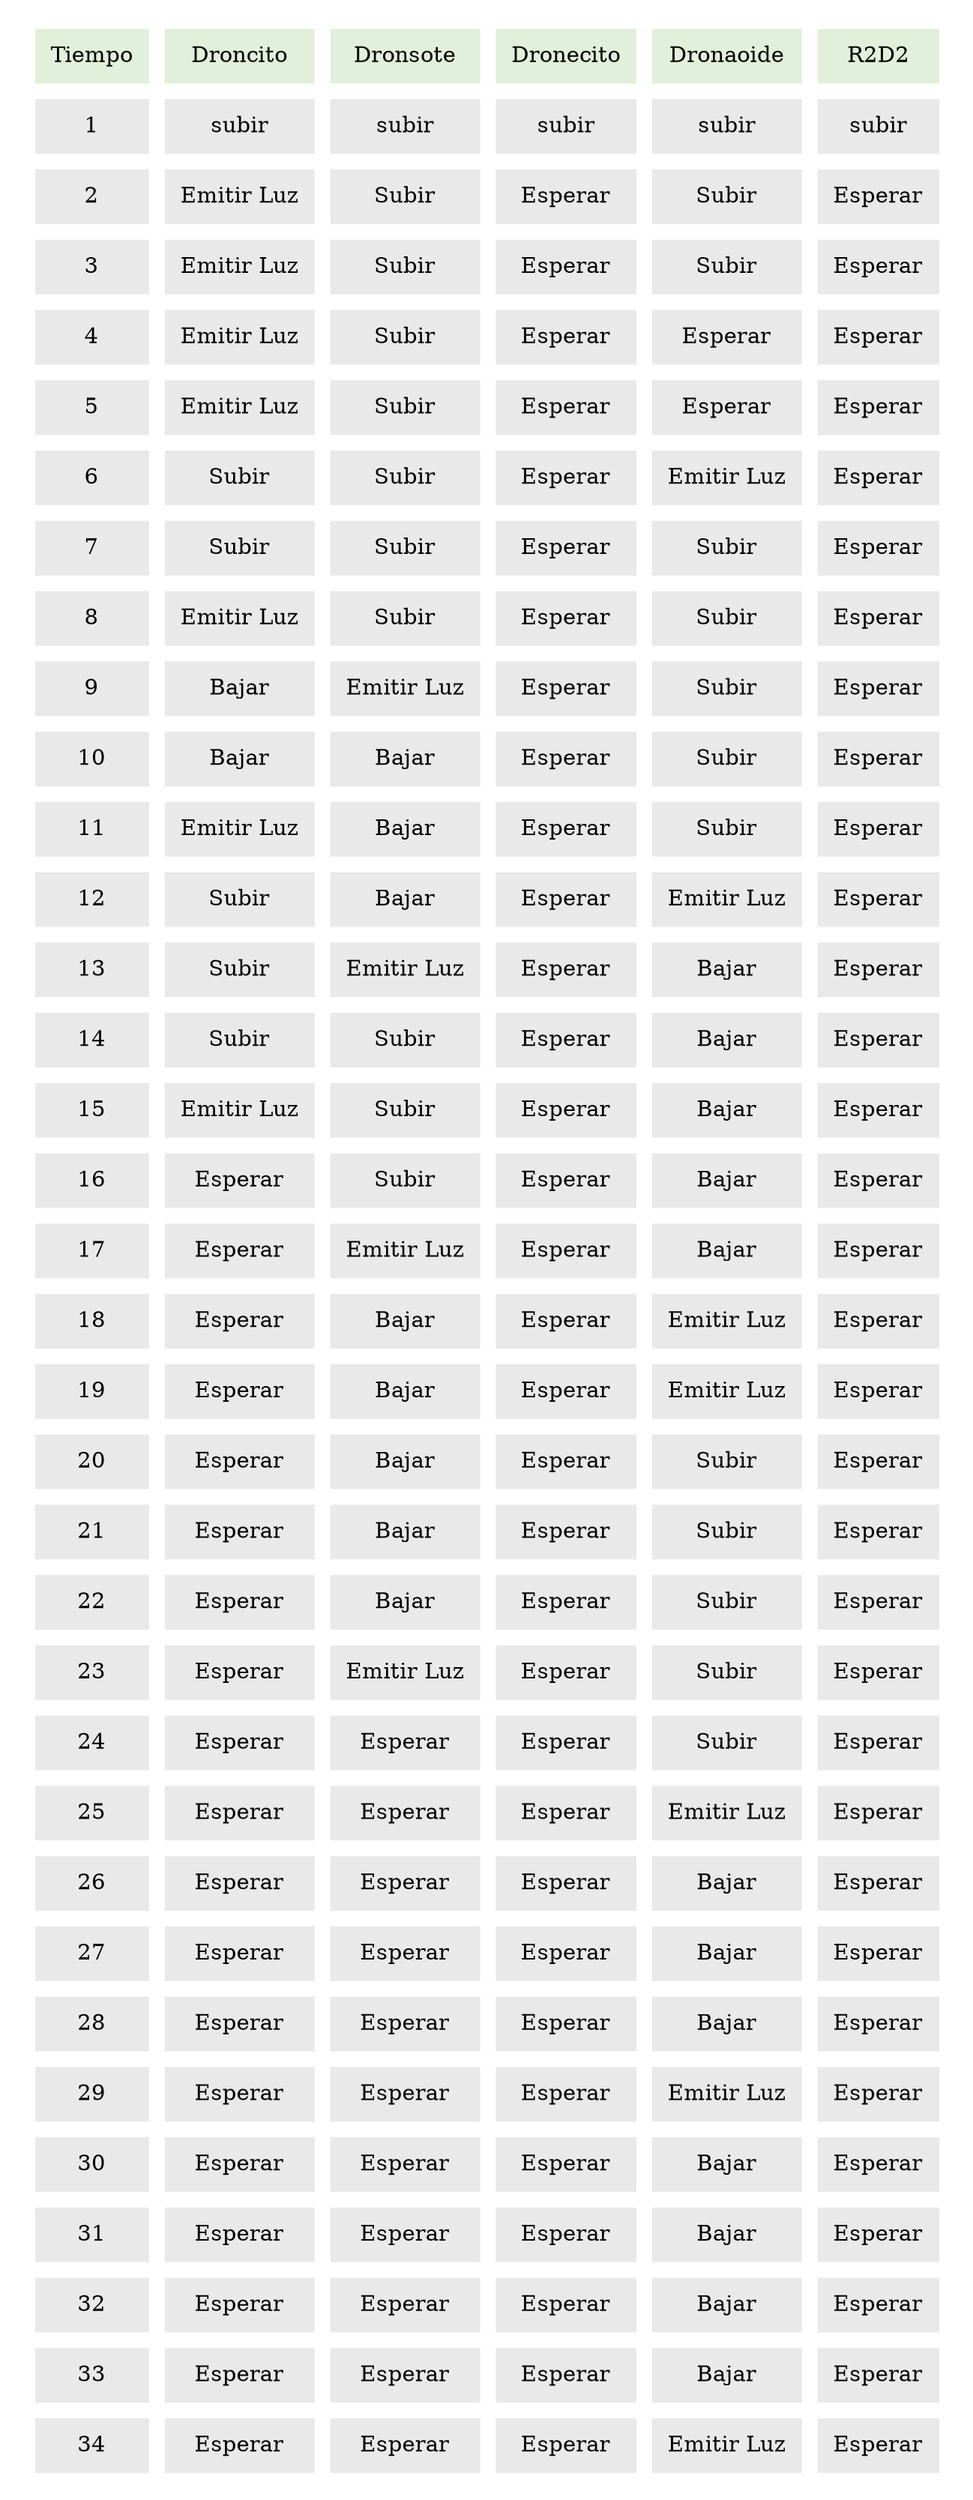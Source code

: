 digraph G { 
a0 [shape = none;label = <
<TABLE border="0" cellspacing="10" cellpadding="10" >
<TR>
<TD  bgcolor="#E2EFDA">Tiempo</TD>
<TD  bgcolor="#E2EFDA">Droncito</TD>
<TD  bgcolor="#E2EFDA">Dronsote</TD>
<TD  bgcolor="#E2EFDA">Dronecito</TD>
<TD  bgcolor="#E2EFDA">Dronaoide</TD>
<TD  bgcolor="#E2EFDA">R2D2</TD>
</TR>
<TR>
<TD  bgcolor="#e9e9e9">1</TD>
<TD  bgcolor="#e9e9e9">subir</TD>
<TD  bgcolor="#e9e9e9">subir</TD>
<TD  bgcolor="#e9e9e9">subir</TD>
<TD  bgcolor="#e9e9e9">subir</TD>
<TD  bgcolor="#e9e9e9">subir</TD>
</TR>
<TR>
<TD  bgcolor="#e9e9e9">2</TD>
<TD  bgcolor="#e9e9e9">Emitir Luz</TD>
<TD  bgcolor="#e9e9e9">Subir</TD>
<TD  bgcolor="#e9e9e9">Esperar</TD>
<TD  bgcolor="#e9e9e9">Subir</TD>
<TD  bgcolor="#e9e9e9">Esperar</TD>
</TR>
<TR>
<TD  bgcolor="#e9e9e9">3</TD>
<TD  bgcolor="#e9e9e9">Emitir Luz</TD>
<TD  bgcolor="#e9e9e9">Subir</TD>
<TD  bgcolor="#e9e9e9">Esperar</TD>
<TD  bgcolor="#e9e9e9">Subir</TD>
<TD  bgcolor="#e9e9e9">Esperar</TD>
</TR>
<TR>
<TD  bgcolor="#e9e9e9">4</TD>
<TD  bgcolor="#e9e9e9">Emitir Luz</TD>
<TD  bgcolor="#e9e9e9">Subir</TD>
<TD  bgcolor="#e9e9e9">Esperar</TD>
<TD  bgcolor="#e9e9e9">Esperar</TD>
<TD  bgcolor="#e9e9e9">Esperar</TD>
</TR>
<TR>
<TD  bgcolor="#e9e9e9">5</TD>
<TD  bgcolor="#e9e9e9">Emitir Luz</TD>
<TD  bgcolor="#e9e9e9">Subir</TD>
<TD  bgcolor="#e9e9e9">Esperar</TD>
<TD  bgcolor="#e9e9e9">Esperar</TD>
<TD  bgcolor="#e9e9e9">Esperar</TD>
</TR>
<TR>
<TD  bgcolor="#e9e9e9">6</TD>
<TD  bgcolor="#e9e9e9">Subir</TD>
<TD  bgcolor="#e9e9e9">Subir</TD>
<TD  bgcolor="#e9e9e9">Esperar</TD>
<TD  bgcolor="#e9e9e9">Emitir Luz</TD>
<TD  bgcolor="#e9e9e9">Esperar</TD>
</TR>
<TR>
<TD  bgcolor="#e9e9e9">7</TD>
<TD  bgcolor="#e9e9e9">Subir</TD>
<TD  bgcolor="#e9e9e9">Subir</TD>
<TD  bgcolor="#e9e9e9">Esperar</TD>
<TD  bgcolor="#e9e9e9">Subir</TD>
<TD  bgcolor="#e9e9e9">Esperar</TD>
</TR>
<TR>
<TD  bgcolor="#e9e9e9">8</TD>
<TD  bgcolor="#e9e9e9">Emitir Luz</TD>
<TD  bgcolor="#e9e9e9">Subir</TD>
<TD  bgcolor="#e9e9e9">Esperar</TD>
<TD  bgcolor="#e9e9e9">Subir</TD>
<TD  bgcolor="#e9e9e9">Esperar</TD>
</TR>
<TR>
<TD  bgcolor="#e9e9e9">9</TD>
<TD  bgcolor="#e9e9e9">Bajar</TD>
<TD  bgcolor="#e9e9e9">Emitir Luz</TD>
<TD  bgcolor="#e9e9e9">Esperar</TD>
<TD  bgcolor="#e9e9e9">Subir</TD>
<TD  bgcolor="#e9e9e9">Esperar</TD>
</TR>
<TR>
<TD  bgcolor="#e9e9e9">10</TD>
<TD  bgcolor="#e9e9e9">Bajar</TD>
<TD  bgcolor="#e9e9e9">Bajar</TD>
<TD  bgcolor="#e9e9e9">Esperar</TD>
<TD  bgcolor="#e9e9e9">Subir</TD>
<TD  bgcolor="#e9e9e9">Esperar</TD>
</TR>
<TR>
<TD  bgcolor="#e9e9e9">11</TD>
<TD  bgcolor="#e9e9e9">Emitir Luz</TD>
<TD  bgcolor="#e9e9e9">Bajar</TD>
<TD  bgcolor="#e9e9e9">Esperar</TD>
<TD  bgcolor="#e9e9e9">Subir</TD>
<TD  bgcolor="#e9e9e9">Esperar</TD>
</TR>
<TR>
<TD  bgcolor="#e9e9e9">12</TD>
<TD  bgcolor="#e9e9e9">Subir</TD>
<TD  bgcolor="#e9e9e9">Bajar</TD>
<TD  bgcolor="#e9e9e9">Esperar</TD>
<TD  bgcolor="#e9e9e9">Emitir Luz</TD>
<TD  bgcolor="#e9e9e9">Esperar</TD>
</TR>
<TR>
<TD  bgcolor="#e9e9e9">13</TD>
<TD  bgcolor="#e9e9e9">Subir</TD>
<TD  bgcolor="#e9e9e9">Emitir Luz</TD>
<TD  bgcolor="#e9e9e9">Esperar</TD>
<TD  bgcolor="#e9e9e9">Bajar</TD>
<TD  bgcolor="#e9e9e9">Esperar</TD>
</TR>
<TR>
<TD  bgcolor="#e9e9e9">14</TD>
<TD  bgcolor="#e9e9e9">Subir</TD>
<TD  bgcolor="#e9e9e9">Subir</TD>
<TD  bgcolor="#e9e9e9">Esperar</TD>
<TD  bgcolor="#e9e9e9">Bajar</TD>
<TD  bgcolor="#e9e9e9">Esperar</TD>
</TR>
<TR>
<TD  bgcolor="#e9e9e9">15</TD>
<TD  bgcolor="#e9e9e9">Emitir Luz</TD>
<TD  bgcolor="#e9e9e9">Subir</TD>
<TD  bgcolor="#e9e9e9">Esperar</TD>
<TD  bgcolor="#e9e9e9">Bajar</TD>
<TD  bgcolor="#e9e9e9">Esperar</TD>
</TR>
<TR>
<TD  bgcolor="#e9e9e9">16</TD>
<TD  bgcolor="#e9e9e9">Esperar</TD>
<TD  bgcolor="#e9e9e9">Subir</TD>
<TD  bgcolor="#e9e9e9">Esperar</TD>
<TD  bgcolor="#e9e9e9">Bajar</TD>
<TD  bgcolor="#e9e9e9">Esperar</TD>
</TR>
<TR>
<TD  bgcolor="#e9e9e9">17</TD>
<TD  bgcolor="#e9e9e9">Esperar</TD>
<TD  bgcolor="#e9e9e9">Emitir Luz</TD>
<TD  bgcolor="#e9e9e9">Esperar</TD>
<TD  bgcolor="#e9e9e9">Bajar</TD>
<TD  bgcolor="#e9e9e9">Esperar</TD>
</TR>
<TR>
<TD  bgcolor="#e9e9e9">18</TD>
<TD  bgcolor="#e9e9e9">Esperar</TD>
<TD  bgcolor="#e9e9e9">Bajar</TD>
<TD  bgcolor="#e9e9e9">Esperar</TD>
<TD  bgcolor="#e9e9e9">Emitir Luz</TD>
<TD  bgcolor="#e9e9e9">Esperar</TD>
</TR>
<TR>
<TD  bgcolor="#e9e9e9">19</TD>
<TD  bgcolor="#e9e9e9">Esperar</TD>
<TD  bgcolor="#e9e9e9">Bajar</TD>
<TD  bgcolor="#e9e9e9">Esperar</TD>
<TD  bgcolor="#e9e9e9">Emitir Luz</TD>
<TD  bgcolor="#e9e9e9">Esperar</TD>
</TR>
<TR>
<TD  bgcolor="#e9e9e9">20</TD>
<TD  bgcolor="#e9e9e9">Esperar</TD>
<TD  bgcolor="#e9e9e9">Bajar</TD>
<TD  bgcolor="#e9e9e9">Esperar</TD>
<TD  bgcolor="#e9e9e9">Subir</TD>
<TD  bgcolor="#e9e9e9">Esperar</TD>
</TR>
<TR>
<TD  bgcolor="#e9e9e9">21</TD>
<TD  bgcolor="#e9e9e9">Esperar</TD>
<TD  bgcolor="#e9e9e9">Bajar</TD>
<TD  bgcolor="#e9e9e9">Esperar</TD>
<TD  bgcolor="#e9e9e9">Subir</TD>
<TD  bgcolor="#e9e9e9">Esperar</TD>
</TR>
<TR>
<TD  bgcolor="#e9e9e9">22</TD>
<TD  bgcolor="#e9e9e9">Esperar</TD>
<TD  bgcolor="#e9e9e9">Bajar</TD>
<TD  bgcolor="#e9e9e9">Esperar</TD>
<TD  bgcolor="#e9e9e9">Subir</TD>
<TD  bgcolor="#e9e9e9">Esperar</TD>
</TR>
<TR>
<TD  bgcolor="#e9e9e9">23</TD>
<TD  bgcolor="#e9e9e9">Esperar</TD>
<TD  bgcolor="#e9e9e9">Emitir Luz</TD>
<TD  bgcolor="#e9e9e9">Esperar</TD>
<TD  bgcolor="#e9e9e9">Subir</TD>
<TD  bgcolor="#e9e9e9">Esperar</TD>
</TR>
<TR>
<TD  bgcolor="#e9e9e9">24</TD>
<TD  bgcolor="#e9e9e9">Esperar</TD>
<TD  bgcolor="#e9e9e9">Esperar</TD>
<TD  bgcolor="#e9e9e9">Esperar</TD>
<TD  bgcolor="#e9e9e9">Subir</TD>
<TD  bgcolor="#e9e9e9">Esperar</TD>
</TR>
<TR>
<TD  bgcolor="#e9e9e9">25</TD>
<TD  bgcolor="#e9e9e9">Esperar</TD>
<TD  bgcolor="#e9e9e9">Esperar</TD>
<TD  bgcolor="#e9e9e9">Esperar</TD>
<TD  bgcolor="#e9e9e9">Emitir Luz</TD>
<TD  bgcolor="#e9e9e9">Esperar</TD>
</TR>
<TR>
<TD  bgcolor="#e9e9e9">26</TD>
<TD  bgcolor="#e9e9e9">Esperar</TD>
<TD  bgcolor="#e9e9e9">Esperar</TD>
<TD  bgcolor="#e9e9e9">Esperar</TD>
<TD  bgcolor="#e9e9e9">Bajar</TD>
<TD  bgcolor="#e9e9e9">Esperar</TD>
</TR>
<TR>
<TD  bgcolor="#e9e9e9">27</TD>
<TD  bgcolor="#e9e9e9">Esperar</TD>
<TD  bgcolor="#e9e9e9">Esperar</TD>
<TD  bgcolor="#e9e9e9">Esperar</TD>
<TD  bgcolor="#e9e9e9">Bajar</TD>
<TD  bgcolor="#e9e9e9">Esperar</TD>
</TR>
<TR>
<TD  bgcolor="#e9e9e9">28</TD>
<TD  bgcolor="#e9e9e9">Esperar</TD>
<TD  bgcolor="#e9e9e9">Esperar</TD>
<TD  bgcolor="#e9e9e9">Esperar</TD>
<TD  bgcolor="#e9e9e9">Bajar</TD>
<TD  bgcolor="#e9e9e9">Esperar</TD>
</TR>
<TR>
<TD  bgcolor="#e9e9e9">29</TD>
<TD  bgcolor="#e9e9e9">Esperar</TD>
<TD  bgcolor="#e9e9e9">Esperar</TD>
<TD  bgcolor="#e9e9e9">Esperar</TD>
<TD  bgcolor="#e9e9e9">Emitir Luz</TD>
<TD  bgcolor="#e9e9e9">Esperar</TD>
</TR>
<TR>
<TD  bgcolor="#e9e9e9">30</TD>
<TD  bgcolor="#e9e9e9">Esperar</TD>
<TD  bgcolor="#e9e9e9">Esperar</TD>
<TD  bgcolor="#e9e9e9">Esperar</TD>
<TD  bgcolor="#e9e9e9">Bajar</TD>
<TD  bgcolor="#e9e9e9">Esperar</TD>
</TR>
<TR>
<TD  bgcolor="#e9e9e9">31</TD>
<TD  bgcolor="#e9e9e9">Esperar</TD>
<TD  bgcolor="#e9e9e9">Esperar</TD>
<TD  bgcolor="#e9e9e9">Esperar</TD>
<TD  bgcolor="#e9e9e9">Bajar</TD>
<TD  bgcolor="#e9e9e9">Esperar</TD>
</TR>
<TR>
<TD  bgcolor="#e9e9e9">32</TD>
<TD  bgcolor="#e9e9e9">Esperar</TD>
<TD  bgcolor="#e9e9e9">Esperar</TD>
<TD  bgcolor="#e9e9e9">Esperar</TD>
<TD  bgcolor="#e9e9e9">Bajar</TD>
<TD  bgcolor="#e9e9e9">Esperar</TD>
</TR>
<TR>
<TD  bgcolor="#e9e9e9">33</TD>
<TD  bgcolor="#e9e9e9">Esperar</TD>
<TD  bgcolor="#e9e9e9">Esperar</TD>
<TD  bgcolor="#e9e9e9">Esperar</TD>
<TD  bgcolor="#e9e9e9">Bajar</TD>
<TD  bgcolor="#e9e9e9">Esperar</TD>
</TR>
<TR>
<TD  bgcolor="#e9e9e9">34</TD>
<TD  bgcolor="#e9e9e9">Esperar</TD>
<TD  bgcolor="#e9e9e9">Esperar</TD>
<TD  bgcolor="#e9e9e9">Esperar</TD>
<TD  bgcolor="#e9e9e9">Emitir Luz</TD>
<TD  bgcolor="#e9e9e9">Esperar</TD>
</TR>
</TABLE>>;];
}